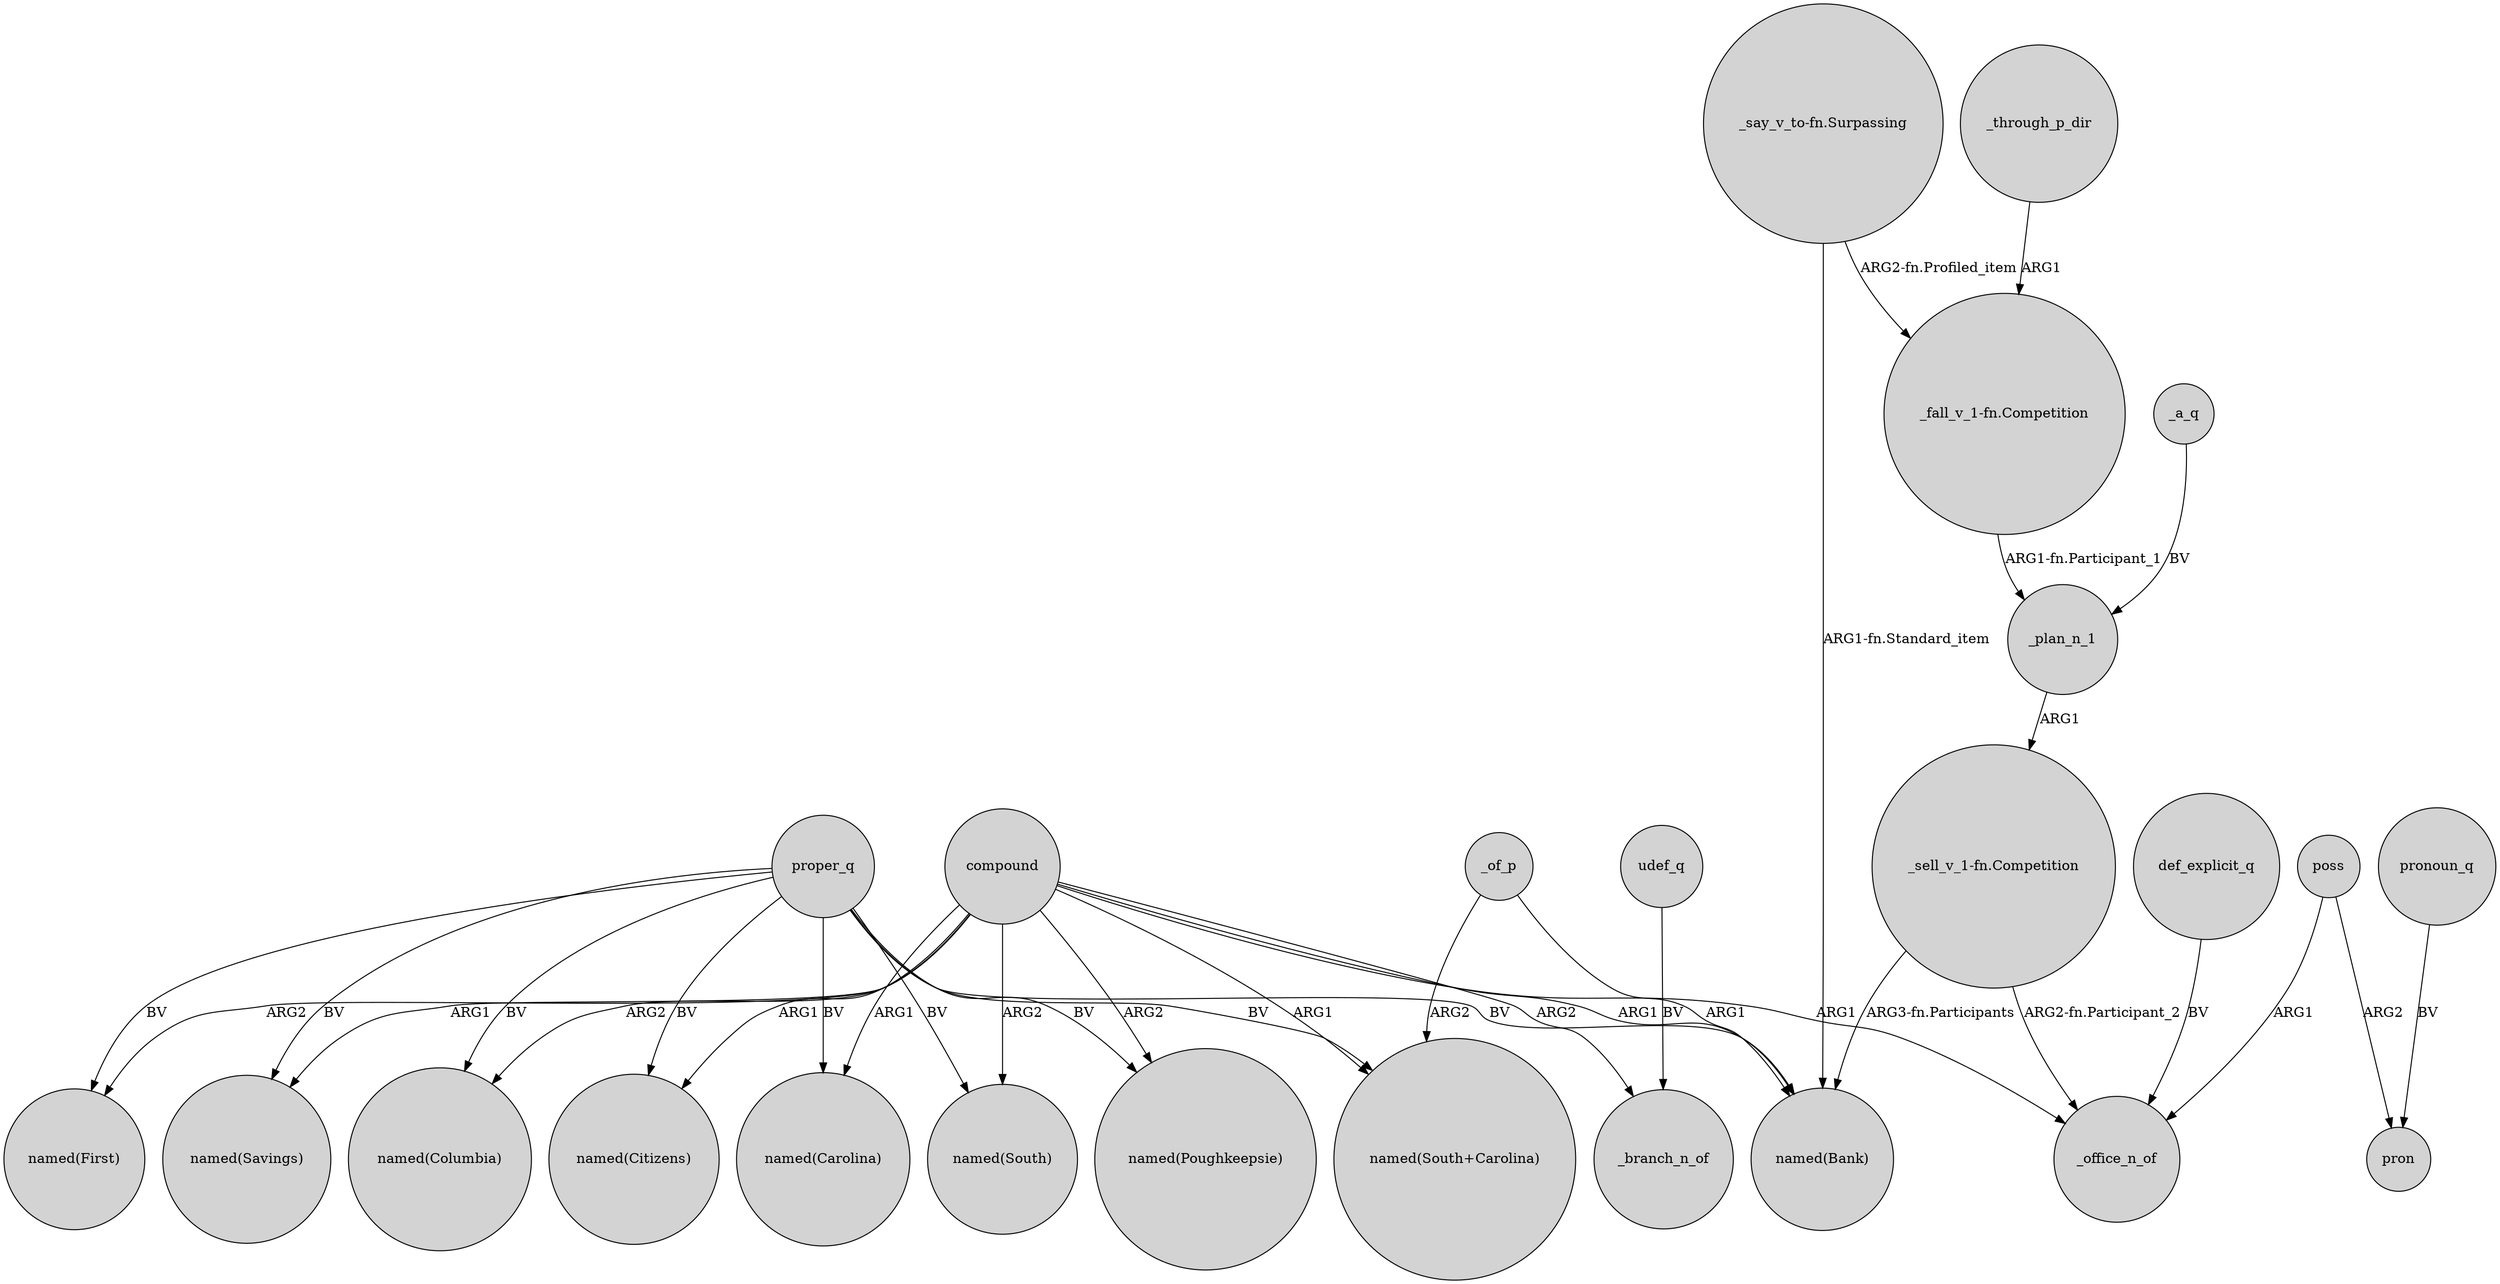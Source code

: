 digraph {
	node [shape=circle style=filled]
	"_fall_v_1-fn.Competition" -> _plan_n_1 [label="ARG1-fn.Participant_1"]
	_through_p_dir -> "_fall_v_1-fn.Competition" [label=ARG1]
	proper_q -> "named(South)" [label=BV]
	compound -> _office_n_of [label=ARG1]
	compound -> "named(Citizens)" [label=ARG1]
	compound -> "named(South+Carolina)" [label=ARG1]
	proper_q -> "named(First)" [label=BV]
	compound -> "named(Bank)" [label=ARG1]
	compound -> "named(Poughkeepsie)" [label=ARG2]
	compound -> "named(Columbia)" [label=ARG2]
	_of_p -> "named(South+Carolina)" [label=ARG2]
	_of_p -> "named(Bank)" [label=ARG1]
	poss -> _office_n_of [label=ARG1]
	pronoun_q -> pron [label=BV]
	compound -> "named(First)" [label=ARG2]
	proper_q -> "named(Poughkeepsie)" [label=BV]
	poss -> pron [label=ARG2]
	_plan_n_1 -> "_sell_v_1-fn.Competition" [label=ARG1]
	proper_q -> "named(Savings)" [label=BV]
	"_sell_v_1-fn.Competition" -> _office_n_of [label="ARG2-fn.Participant_2"]
	_a_q -> _plan_n_1 [label=BV]
	compound -> "named(South)" [label=ARG2]
	proper_q -> "named(Citizens)" [label=BV]
	proper_q -> "named(South+Carolina)" [label=BV]
	proper_q -> "named(Columbia)" [label=BV]
	compound -> _branch_n_of [label=ARG2]
	def_explicit_q -> _office_n_of [label=BV]
	compound -> "named(Savings)" [label=ARG1]
	proper_q -> "named(Carolina)" [label=BV]
	"_say_v_to-fn.Surpassing" -> "_fall_v_1-fn.Competition" [label="ARG2-fn.Profiled_item"]
	udef_q -> _branch_n_of [label=BV]
	compound -> "named(Carolina)" [label=ARG1]
	"_say_v_to-fn.Surpassing" -> "named(Bank)" [label="ARG1-fn.Standard_item"]
	"_sell_v_1-fn.Competition" -> "named(Bank)" [label="ARG3-fn.Participants"]
	proper_q -> "named(Bank)" [label=BV]
}

